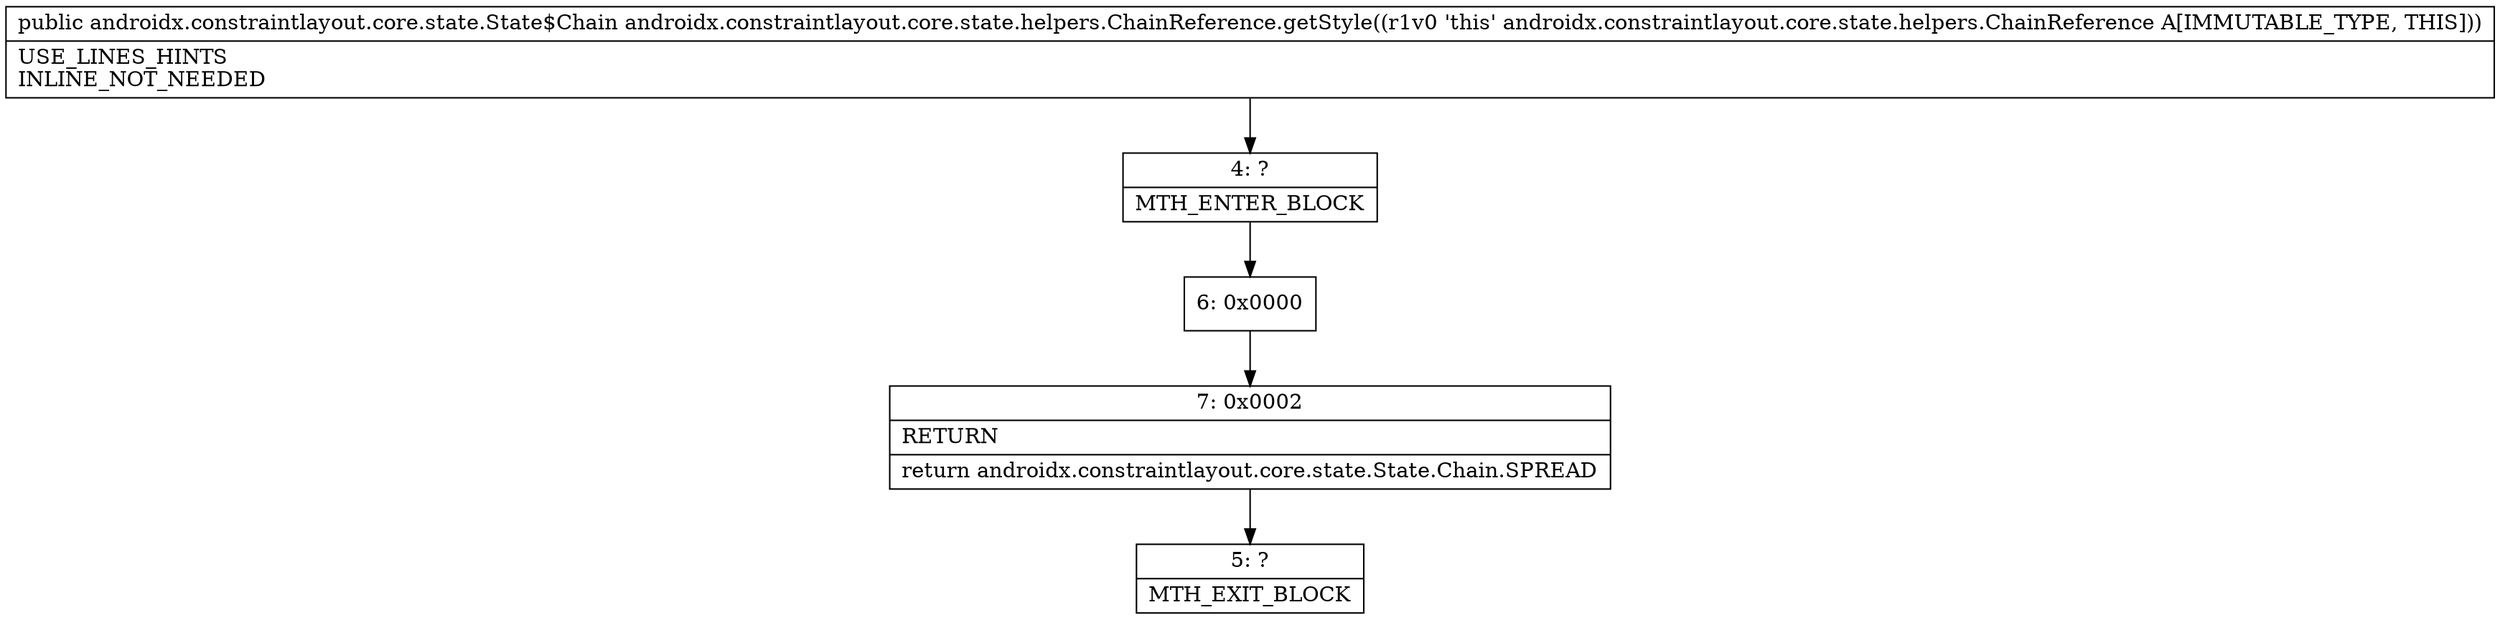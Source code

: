 digraph "CFG forandroidx.constraintlayout.core.state.helpers.ChainReference.getStyle()Landroidx\/constraintlayout\/core\/state\/State$Chain;" {
Node_4 [shape=record,label="{4\:\ ?|MTH_ENTER_BLOCK\l}"];
Node_6 [shape=record,label="{6\:\ 0x0000}"];
Node_7 [shape=record,label="{7\:\ 0x0002|RETURN\l|return androidx.constraintlayout.core.state.State.Chain.SPREAD\l}"];
Node_5 [shape=record,label="{5\:\ ?|MTH_EXIT_BLOCK\l}"];
MethodNode[shape=record,label="{public androidx.constraintlayout.core.state.State$Chain androidx.constraintlayout.core.state.helpers.ChainReference.getStyle((r1v0 'this' androidx.constraintlayout.core.state.helpers.ChainReference A[IMMUTABLE_TYPE, THIS]))  | USE_LINES_HINTS\lINLINE_NOT_NEEDED\l}"];
MethodNode -> Node_4;Node_4 -> Node_6;
Node_6 -> Node_7;
Node_7 -> Node_5;
}

